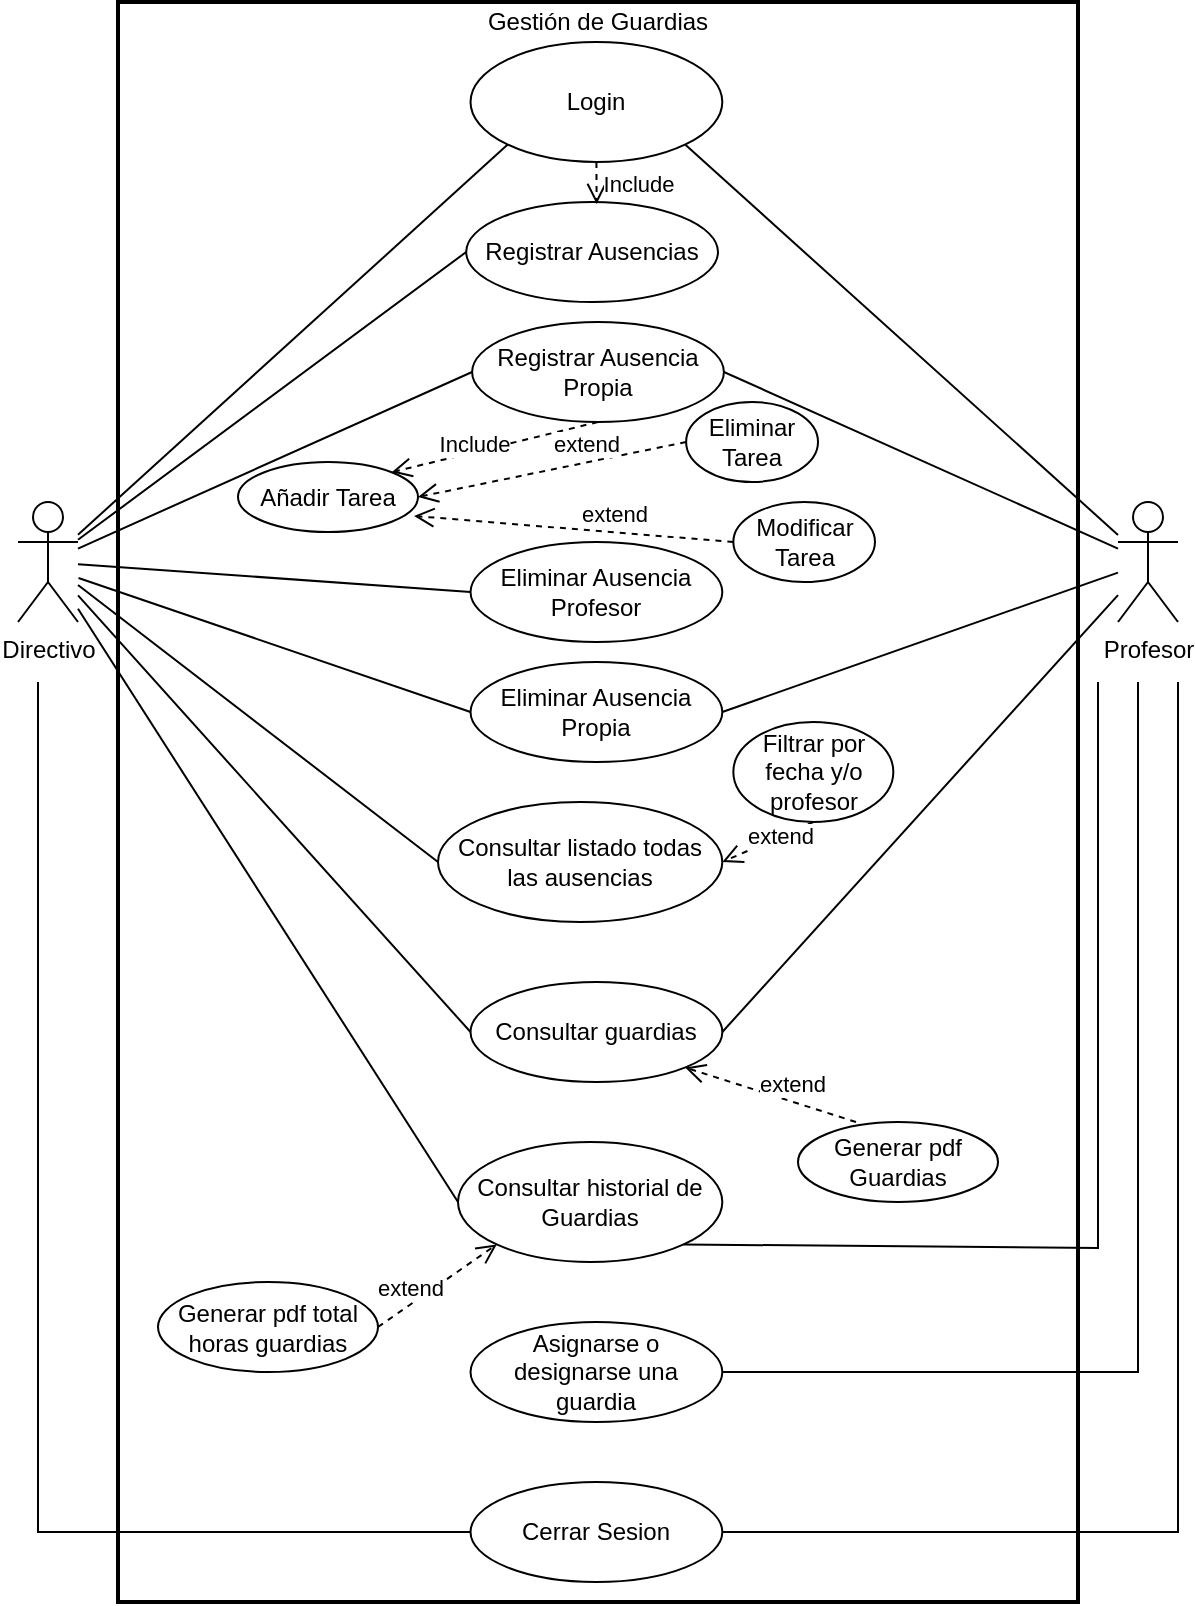 <mxfile scale="1" border="0" version="27.0.6">
  <diagram name="Página-1" id="ND2Dty8mFAdaBYOgW04u">
    <mxGraphModel dx="1310" dy="708" grid="1" gridSize="10" guides="1" tooltips="1" connect="1" arrows="1" fold="1" page="1" pageScale="1" pageWidth="827" pageHeight="1169" background="#FFFFFF" math="0" shadow="0">
      <root>
        <mxCell id="0" />
        <mxCell id="1" parent="0" />
        <mxCell id="Yk0pzJo4hn3IgyYkeIWP-20" value="" style="html=1;align=center;verticalAlign=middle;rounded=0;absoluteArcSize=1;arcSize=10;dashed=0;whiteSpace=wrap;fillOpacity=0;fillColor=none;strokeWidth=2;" parent="1" vertex="1">
          <mxGeometry x="170" y="30" width="480" height="800" as="geometry" />
        </mxCell>
        <mxCell id="Yk0pzJo4hn3IgyYkeIWP-22" value="Gestión de Guardias" style="text;html=1;align=center;verticalAlign=middle;whiteSpace=wrap;rounded=0;" parent="Yk0pzJo4hn3IgyYkeIWP-20" vertex="1">
          <mxGeometry width="480" height="20" as="geometry" />
        </mxCell>
        <mxCell id="NVA4j9vUab-9wMmzX4WP-13" value="Login" style="ellipse;whiteSpace=wrap;html=1;rounded=0;" parent="Yk0pzJo4hn3IgyYkeIWP-20" vertex="1">
          <mxGeometry x="176.259" y="20" width="125.902" height="60" as="geometry" />
        </mxCell>
        <mxCell id="NVA4j9vUab-9wMmzX4WP-14" value="Registrar Ausencias" style="ellipse;whiteSpace=wrap;html=1;rounded=0;" parent="Yk0pzJo4hn3IgyYkeIWP-20" vertex="1">
          <mxGeometry x="174.099" y="100" width="125.902" height="50" as="geometry" />
        </mxCell>
        <mxCell id="NVA4j9vUab-9wMmzX4WP-15" value="Registrar Ausencia Propia" style="ellipse;whiteSpace=wrap;html=1;rounded=0;" parent="Yk0pzJo4hn3IgyYkeIWP-20" vertex="1">
          <mxGeometry x="177.049" y="160" width="125.902" height="50" as="geometry" />
        </mxCell>
        <mxCell id="NVA4j9vUab-9wMmzX4WP-21" value="Eliminar Ausencia Profesor" style="ellipse;whiteSpace=wrap;html=1;rounded=0;" parent="Yk0pzJo4hn3IgyYkeIWP-20" vertex="1">
          <mxGeometry x="176.262" y="270" width="125.902" height="50" as="geometry" />
        </mxCell>
        <mxCell id="NVA4j9vUab-9wMmzX4WP-22" value="Eliminar Ausencia Propia" style="ellipse;whiteSpace=wrap;html=1;rounded=0;" parent="Yk0pzJo4hn3IgyYkeIWP-20" vertex="1">
          <mxGeometry x="176.262" y="330" width="125.902" height="50" as="geometry" />
        </mxCell>
        <mxCell id="Yk0pzJo4hn3IgyYkeIWP-11" value="Consultar listado todas las ausencias" style="ellipse;whiteSpace=wrap;html=1;rounded=0;" parent="Yk0pzJo4hn3IgyYkeIWP-20" vertex="1">
          <mxGeometry x="160" y="400" width="142.16" height="60" as="geometry" />
        </mxCell>
        <mxCell id="NVA4j9vUab-9wMmzX4WP-18" value="Consultar guardias" style="ellipse;whiteSpace=wrap;html=1;rounded=0;" parent="Yk0pzJo4hn3IgyYkeIWP-20" vertex="1">
          <mxGeometry x="176.262" y="490" width="125.902" height="50" as="geometry" />
        </mxCell>
        <mxCell id="NVA4j9vUab-9wMmzX4WP-19" value="Consultar historial de Guardias" style="ellipse;whiteSpace=wrap;html=1;rounded=0;" parent="Yk0pzJo4hn3IgyYkeIWP-20" vertex="1">
          <mxGeometry x="170" y="570" width="132.16" height="60" as="geometry" />
        </mxCell>
        <mxCell id="NVA4j9vUab-9wMmzX4WP-20" value="Asignarse o designarse una guardia" style="ellipse;whiteSpace=wrap;html=1;rounded=0;" parent="Yk0pzJo4hn3IgyYkeIWP-20" vertex="1">
          <mxGeometry x="176.262" y="660" width="125.902" height="50" as="geometry" />
        </mxCell>
        <mxCell id="Yk0pzJo4hn3IgyYkeIWP-7" value="Cerrar Sesion" style="ellipse;whiteSpace=wrap;html=1;rounded=0;" parent="Yk0pzJo4hn3IgyYkeIWP-20" vertex="1">
          <mxGeometry x="176.262" y="740" width="125.902" height="50" as="geometry" />
        </mxCell>
        <mxCell id="NVA4j9vUab-9wMmzX4WP-25" value="Modificar Tarea" style="ellipse;whiteSpace=wrap;html=1;rounded=0;" parent="Yk0pzJo4hn3IgyYkeIWP-20" vertex="1">
          <mxGeometry x="307.672" y="250" width="70.82" height="40" as="geometry" />
        </mxCell>
        <mxCell id="NVA4j9vUab-9wMmzX4WP-26" value="Eliminar Tarea" style="ellipse;whiteSpace=wrap;html=1;rounded=0;" parent="Yk0pzJo4hn3IgyYkeIWP-20" vertex="1">
          <mxGeometry x="284.07" y="200" width="65.93" height="40" as="geometry" />
        </mxCell>
        <mxCell id="Yk0pzJo4hn3IgyYkeIWP-10" value="Filtrar por fecha y/o profesor" style="ellipse;whiteSpace=wrap;html=1;rounded=0;" parent="Yk0pzJo4hn3IgyYkeIWP-20" vertex="1">
          <mxGeometry x="307.67" y="360" width="80" height="50" as="geometry" />
        </mxCell>
        <mxCell id="Yk0pzJo4hn3IgyYkeIWP-13" value="extend" style="html=1;verticalAlign=bottom;endArrow=open;dashed=1;endSize=8;curved=0;rounded=0;exitX=0.5;exitY=1;exitDx=0;exitDy=0;entryX=1;entryY=0.5;entryDx=0;entryDy=0;" parent="Yk0pzJo4hn3IgyYkeIWP-20" source="Yk0pzJo4hn3IgyYkeIWP-10" target="Yk0pzJo4hn3IgyYkeIWP-11" edge="1">
          <mxGeometry x="-0.134" y="8" relative="1" as="geometry">
            <mxPoint x="166.033" y="703" as="sourcePoint" />
            <mxPoint x="195.934" y="673" as="targetPoint" />
            <mxPoint as="offset" />
          </mxGeometry>
        </mxCell>
        <mxCell id="f9BXiuHA7nPkaAi9c7Gh-1" value="&lt;font&gt;Include&lt;/font&gt;" style="html=1;verticalAlign=bottom;endArrow=open;dashed=1;endSize=8;curved=0;rounded=0;exitX=0.5;exitY=1;exitDx=0;exitDy=0;entryX=0.518;entryY=0.02;entryDx=0;entryDy=0;entryPerimeter=0;" edge="1" parent="Yk0pzJo4hn3IgyYkeIWP-20" source="NVA4j9vUab-9wMmzX4WP-13" target="NVA4j9vUab-9wMmzX4WP-14">
          <mxGeometry x="0.915" y="21" relative="1" as="geometry">
            <mxPoint x="293" y="80" as="sourcePoint" />
            <mxPoint x="190" y="105" as="targetPoint" />
            <mxPoint as="offset" />
          </mxGeometry>
        </mxCell>
        <mxCell id="f9BXiuHA7nPkaAi9c7Gh-2" value="" style="endArrow=none;startArrow=none;endFill=0;startFill=0;endSize=8;html=1;verticalAlign=bottom;labelBackgroundColor=none;strokeWidth=1;rounded=0;entryX=0;entryY=0.5;entryDx=0;entryDy=0;" edge="1" parent="Yk0pzJo4hn3IgyYkeIWP-20" target="NVA4j9vUab-9wMmzX4WP-22">
          <mxGeometry width="160" relative="1" as="geometry">
            <mxPoint x="-19.74" y="288" as="sourcePoint" />
            <mxPoint x="176.26" y="302" as="targetPoint" />
          </mxGeometry>
        </mxCell>
        <object label="Directivo" Profesor="" id="NVA4j9vUab-9wMmzX4WP-1">
          <mxCell style="shape=umlActor;verticalLabelPosition=bottom;verticalAlign=top;html=1;outlineConnect=0;rounded=0;" parent="1" vertex="1">
            <mxGeometry x="120" y="280" width="30" height="60" as="geometry" />
          </mxCell>
        </object>
        <mxCell id="NVA4j9vUab-9wMmzX4WP-2" value="Profesor" style="shape=umlActor;verticalLabelPosition=bottom;verticalAlign=top;html=1;outlineConnect=0;rounded=0;" parent="1" vertex="1">
          <mxGeometry x="670" y="280" width="30" height="60" as="geometry" />
        </mxCell>
        <mxCell id="NVA4j9vUab-9wMmzX4WP-24" value="Añadir Tarea" style="ellipse;whiteSpace=wrap;html=1;rounded=0;" parent="1" vertex="1">
          <mxGeometry x="230" y="260" width="90" height="35" as="geometry" />
        </mxCell>
        <mxCell id="NVA4j9vUab-9wMmzX4WP-27" value="Generar pdf Guardias" style="ellipse;whiteSpace=wrap;html=1;rounded=0;" parent="1" vertex="1">
          <mxGeometry x="510" y="590" width="100" height="40" as="geometry" />
        </mxCell>
        <mxCell id="NVA4j9vUab-9wMmzX4WP-28" value="Generar pdf total horas guardias" style="ellipse;whiteSpace=wrap;html=1;rounded=0;" parent="1" vertex="1">
          <mxGeometry x="190" y="670" width="110" height="45" as="geometry" />
        </mxCell>
        <mxCell id="NVA4j9vUab-9wMmzX4WP-29" value="extend" style="html=1;verticalAlign=bottom;endArrow=open;dashed=1;endSize=8;curved=0;rounded=0;exitX=1;exitY=0.5;exitDx=0;exitDy=0;entryX=0;entryY=1;entryDx=0;entryDy=0;" parent="1" source="NVA4j9vUab-9wMmzX4WP-28" target="NVA4j9vUab-9wMmzX4WP-19" edge="1">
          <mxGeometry x="-0.493" y="-1" relative="1" as="geometry">
            <mxPoint x="570" y="530" as="sourcePoint" />
            <mxPoint x="490" y="530" as="targetPoint" />
            <mxPoint y="-1" as="offset" />
          </mxGeometry>
        </mxCell>
        <mxCell id="NVA4j9vUab-9wMmzX4WP-30" value="extend" style="html=1;verticalAlign=bottom;endArrow=open;dashed=1;endSize=8;curved=0;rounded=0;exitX=0.29;exitY=0;exitDx=0;exitDy=0;entryX=1;entryY=1;entryDx=0;entryDy=0;exitPerimeter=0;" parent="1" source="NVA4j9vUab-9wMmzX4WP-27" target="NVA4j9vUab-9wMmzX4WP-18" edge="1">
          <mxGeometry x="-0.255" relative="1" as="geometry">
            <mxPoint x="304" y="471" as="sourcePoint" />
            <mxPoint x="348" y="593" as="targetPoint" />
            <mxPoint as="offset" />
          </mxGeometry>
        </mxCell>
        <mxCell id="NVA4j9vUab-9wMmzX4WP-36" value="" style="endArrow=none;startArrow=none;endFill=0;startFill=0;endSize=8;html=1;verticalAlign=bottom;labelBackgroundColor=none;strokeWidth=1;rounded=0;entryX=0;entryY=1;entryDx=0;entryDy=0;" parent="1" source="NVA4j9vUab-9wMmzX4WP-1" target="NVA4j9vUab-9wMmzX4WP-13" edge="1">
          <mxGeometry width="160" relative="1" as="geometry">
            <mxPoint x="140" y="277" as="sourcePoint" />
            <mxPoint x="300" y="277" as="targetPoint" />
          </mxGeometry>
        </mxCell>
        <mxCell id="NVA4j9vUab-9wMmzX4WP-37" value="" style="endArrow=none;startArrow=none;endFill=0;startFill=0;endSize=8;html=1;verticalAlign=bottom;labelBackgroundColor=none;strokeWidth=1;rounded=0;entryX=1;entryY=1;entryDx=0;entryDy=0;" parent="1" source="NVA4j9vUab-9wMmzX4WP-2" target="NVA4j9vUab-9wMmzX4WP-13" edge="1">
          <mxGeometry width="160" relative="1" as="geometry">
            <mxPoint x="644" y="280" as="sourcePoint" />
            <mxPoint x="827" y="78" as="targetPoint" />
          </mxGeometry>
        </mxCell>
        <mxCell id="NVA4j9vUab-9wMmzX4WP-38" value="" style="endArrow=none;startArrow=none;endFill=0;startFill=0;endSize=8;html=1;verticalAlign=bottom;labelBackgroundColor=none;strokeWidth=1;rounded=0;entryX=0;entryY=0.5;entryDx=0;entryDy=0;" parent="1" source="NVA4j9vUab-9wMmzX4WP-1" target="NVA4j9vUab-9wMmzX4WP-14" edge="1">
          <mxGeometry width="160" relative="1" as="geometry">
            <mxPoint x="170" y="313" as="sourcePoint" />
            <mxPoint x="353" y="111" as="targetPoint" />
          </mxGeometry>
        </mxCell>
        <mxCell id="NVA4j9vUab-9wMmzX4WP-39" value="" style="endArrow=none;startArrow=none;endFill=0;startFill=0;endSize=8;html=1;verticalAlign=bottom;labelBackgroundColor=none;strokeWidth=1;rounded=0;entryX=0;entryY=0.5;entryDx=0;entryDy=0;" parent="1" source="NVA4j9vUab-9wMmzX4WP-1" target="NVA4j9vUab-9wMmzX4WP-15" edge="1">
          <mxGeometry width="160" relative="1" as="geometry">
            <mxPoint x="180" y="323" as="sourcePoint" />
            <mxPoint x="363" y="121" as="targetPoint" />
          </mxGeometry>
        </mxCell>
        <mxCell id="NVA4j9vUab-9wMmzX4WP-40" value="" style="endArrow=none;startArrow=none;endFill=0;startFill=0;endSize=8;html=1;verticalAlign=bottom;labelBackgroundColor=none;strokeWidth=1;rounded=0;entryX=1;entryY=0.5;entryDx=0;entryDy=0;" parent="1" source="NVA4j9vUab-9wMmzX4WP-2" target="NVA4j9vUab-9wMmzX4WP-15" edge="1">
          <mxGeometry width="160" relative="1" as="geometry">
            <mxPoint x="680" y="280" as="sourcePoint" />
            <mxPoint x="373" y="131" as="targetPoint" />
          </mxGeometry>
        </mxCell>
        <mxCell id="NVA4j9vUab-9wMmzX4WP-41" value="" style="endArrow=none;startArrow=none;endFill=0;startFill=0;endSize=8;html=1;verticalAlign=bottom;labelBackgroundColor=none;strokeWidth=1;rounded=0;entryX=0;entryY=0.5;entryDx=0;entryDy=0;" parent="1" source="NVA4j9vUab-9wMmzX4WP-1" target="NVA4j9vUab-9wMmzX4WP-21" edge="1">
          <mxGeometry width="160" relative="1" as="geometry">
            <mxPoint x="200" y="343" as="sourcePoint" />
            <mxPoint x="383" y="141" as="targetPoint" />
          </mxGeometry>
        </mxCell>
        <mxCell id="NVA4j9vUab-9wMmzX4WP-42" value="" style="endArrow=none;startArrow=none;endFill=0;startFill=0;endSize=8;html=1;verticalAlign=bottom;labelBackgroundColor=none;strokeWidth=1;rounded=0;entryX=1;entryY=0.5;entryDx=0;entryDy=0;" parent="1" source="NVA4j9vUab-9wMmzX4WP-2" target="NVA4j9vUab-9wMmzX4WP-22" edge="1">
          <mxGeometry width="160" relative="1" as="geometry">
            <mxPoint x="210" y="353" as="sourcePoint" />
            <mxPoint x="393" y="151" as="targetPoint" />
          </mxGeometry>
        </mxCell>
        <mxCell id="NVA4j9vUab-9wMmzX4WP-43" value="" style="endArrow=none;startArrow=none;endFill=0;startFill=0;endSize=8;html=1;verticalAlign=bottom;labelBackgroundColor=none;strokeWidth=1;rounded=0;entryX=0;entryY=0.5;entryDx=0;entryDy=0;" parent="1" source="NVA4j9vUab-9wMmzX4WP-1" target="NVA4j9vUab-9wMmzX4WP-18" edge="1">
          <mxGeometry width="160" relative="1" as="geometry">
            <mxPoint x="220" y="363" as="sourcePoint" />
            <mxPoint x="403" y="161" as="targetPoint" />
          </mxGeometry>
        </mxCell>
        <mxCell id="NVA4j9vUab-9wMmzX4WP-44" value="" style="endArrow=none;startArrow=none;endFill=0;startFill=0;endSize=8;html=1;verticalAlign=bottom;labelBackgroundColor=none;strokeWidth=1;rounded=0;entryX=1;entryY=0.5;entryDx=0;entryDy=0;" parent="1" source="NVA4j9vUab-9wMmzX4WP-2" target="NVA4j9vUab-9wMmzX4WP-18" edge="1">
          <mxGeometry width="160" relative="1" as="geometry">
            <mxPoint x="230" y="373" as="sourcePoint" />
            <mxPoint x="413" y="171" as="targetPoint" />
          </mxGeometry>
        </mxCell>
        <mxCell id="NVA4j9vUab-9wMmzX4WP-46" value="" style="endArrow=none;startArrow=none;endFill=0;startFill=0;endSize=8;html=1;verticalAlign=bottom;labelBackgroundColor=none;strokeWidth=1;rounded=0;entryX=0;entryY=0.5;entryDx=0;entryDy=0;" parent="1" source="NVA4j9vUab-9wMmzX4WP-1" target="NVA4j9vUab-9wMmzX4WP-19" edge="1">
          <mxGeometry width="160" relative="1" as="geometry">
            <mxPoint x="240" y="383" as="sourcePoint" />
            <mxPoint x="423" y="181" as="targetPoint" />
            <Array as="points" />
          </mxGeometry>
        </mxCell>
        <mxCell id="NVA4j9vUab-9wMmzX4WP-47" value="" style="endArrow=none;startArrow=none;endFill=0;startFill=0;endSize=8;html=1;verticalAlign=bottom;labelBackgroundColor=none;strokeWidth=1;rounded=0;exitX=1;exitY=1;exitDx=0;exitDy=0;" parent="1" source="NVA4j9vUab-9wMmzX4WP-19" edge="1">
          <mxGeometry width="160" relative="1" as="geometry">
            <mxPoint x="250" y="393" as="sourcePoint" />
            <mxPoint x="660" y="370" as="targetPoint" />
            <Array as="points">
              <mxPoint x="660" y="653" />
            </Array>
          </mxGeometry>
        </mxCell>
        <mxCell id="Yk0pzJo4hn3IgyYkeIWP-2" value="" style="endArrow=none;startArrow=none;endFill=0;startFill=0;endSize=8;html=1;verticalAlign=bottom;labelBackgroundColor=none;strokeWidth=1;rounded=0;exitX=1;exitY=0.5;exitDx=0;exitDy=0;" parent="1" source="NVA4j9vUab-9wMmzX4WP-20" edge="1">
          <mxGeometry width="160" relative="1" as="geometry">
            <mxPoint x="467" y="517" as="sourcePoint" />
            <mxPoint x="680" y="370" as="targetPoint" />
            <Array as="points">
              <mxPoint x="680" y="715" />
            </Array>
          </mxGeometry>
        </mxCell>
        <mxCell id="Yk0pzJo4hn3IgyYkeIWP-4" value="Include" style="html=1;verticalAlign=bottom;endArrow=open;dashed=1;endSize=8;curved=0;rounded=0;exitX=0.5;exitY=1;exitDx=0;exitDy=0;entryX=1;entryY=0;entryDx=0;entryDy=0;" parent="1" source="NVA4j9vUab-9wMmzX4WP-15" target="NVA4j9vUab-9wMmzX4WP-24" edge="1">
          <mxGeometry x="0.224" y="5" relative="1" as="geometry">
            <mxPoint x="340" y="280" as="sourcePoint" />
            <mxPoint x="388" y="263" as="targetPoint" />
            <mxPoint as="offset" />
          </mxGeometry>
        </mxCell>
        <mxCell id="Yk0pzJo4hn3IgyYkeIWP-5" value="extend" style="html=1;verticalAlign=bottom;endArrow=open;dashed=1;endSize=8;curved=0;rounded=0;exitX=0;exitY=0.5;exitDx=0;exitDy=0;entryX=1;entryY=0.5;entryDx=0;entryDy=0;" parent="1" source="NVA4j9vUab-9wMmzX4WP-26" target="NVA4j9vUab-9wMmzX4WP-24" edge="1">
          <mxGeometry x="-0.255" relative="1" as="geometry">
            <mxPoint x="320" y="510" as="sourcePoint" />
            <mxPoint x="368" y="493" as="targetPoint" />
            <mxPoint as="offset" />
          </mxGeometry>
        </mxCell>
        <mxCell id="Yk0pzJo4hn3IgyYkeIWP-6" value="extend" style="html=1;verticalAlign=bottom;endArrow=open;dashed=1;endSize=8;curved=0;rounded=0;exitX=0;exitY=0.5;exitDx=0;exitDy=0;entryX=0.978;entryY=0.771;entryDx=0;entryDy=0;entryPerimeter=0;" parent="1" source="NVA4j9vUab-9wMmzX4WP-25" target="NVA4j9vUab-9wMmzX4WP-24" edge="1">
          <mxGeometry x="-0.255" relative="1" as="geometry">
            <mxPoint x="330" y="520" as="sourcePoint" />
            <mxPoint x="340" y="283" as="targetPoint" />
            <mxPoint as="offset" />
          </mxGeometry>
        </mxCell>
        <mxCell id="Yk0pzJo4hn3IgyYkeIWP-12" value="" style="endArrow=none;startArrow=none;endFill=0;startFill=0;endSize=8;html=1;verticalAlign=bottom;labelBackgroundColor=none;strokeWidth=1;rounded=0;entryX=0;entryY=0.5;entryDx=0;entryDy=0;" parent="1" source="NVA4j9vUab-9wMmzX4WP-1" target="Yk0pzJo4hn3IgyYkeIWP-11" edge="1">
          <mxGeometry width="160" relative="1" as="geometry">
            <mxPoint x="160" y="341" as="sourcePoint" />
            <mxPoint x="335" y="585" as="targetPoint" />
          </mxGeometry>
        </mxCell>
        <mxCell id="Yk0pzJo4hn3IgyYkeIWP-15" value="" style="endArrow=none;startArrow=none;endFill=0;startFill=0;endSize=8;html=1;verticalAlign=bottom;labelBackgroundColor=none;strokeWidth=1;rounded=0;exitX=1;exitY=0.5;exitDx=0;exitDy=0;" parent="1" source="Yk0pzJo4hn3IgyYkeIWP-7" edge="1">
          <mxGeometry width="160" relative="1" as="geometry">
            <mxPoint x="457" y="663" as="sourcePoint" />
            <mxPoint x="700" y="370" as="targetPoint" />
            <Array as="points">
              <mxPoint x="700" y="795" />
            </Array>
          </mxGeometry>
        </mxCell>
        <mxCell id="Yk0pzJo4hn3IgyYkeIWP-17" value="" style="endArrow=none;startArrow=none;endFill=0;startFill=0;endSize=8;html=1;verticalAlign=bottom;labelBackgroundColor=none;strokeWidth=1;rounded=0;exitX=0;exitY=0.5;exitDx=0;exitDy=0;" parent="1" source="Yk0pzJo4hn3IgyYkeIWP-7" edge="1">
          <mxGeometry width="160" relative="1" as="geometry">
            <mxPoint x="477" y="683" as="sourcePoint" />
            <mxPoint x="130" y="370" as="targetPoint" />
            <Array as="points">
              <mxPoint x="130" y="795" />
            </Array>
          </mxGeometry>
        </mxCell>
      </root>
    </mxGraphModel>
  </diagram>
</mxfile>

